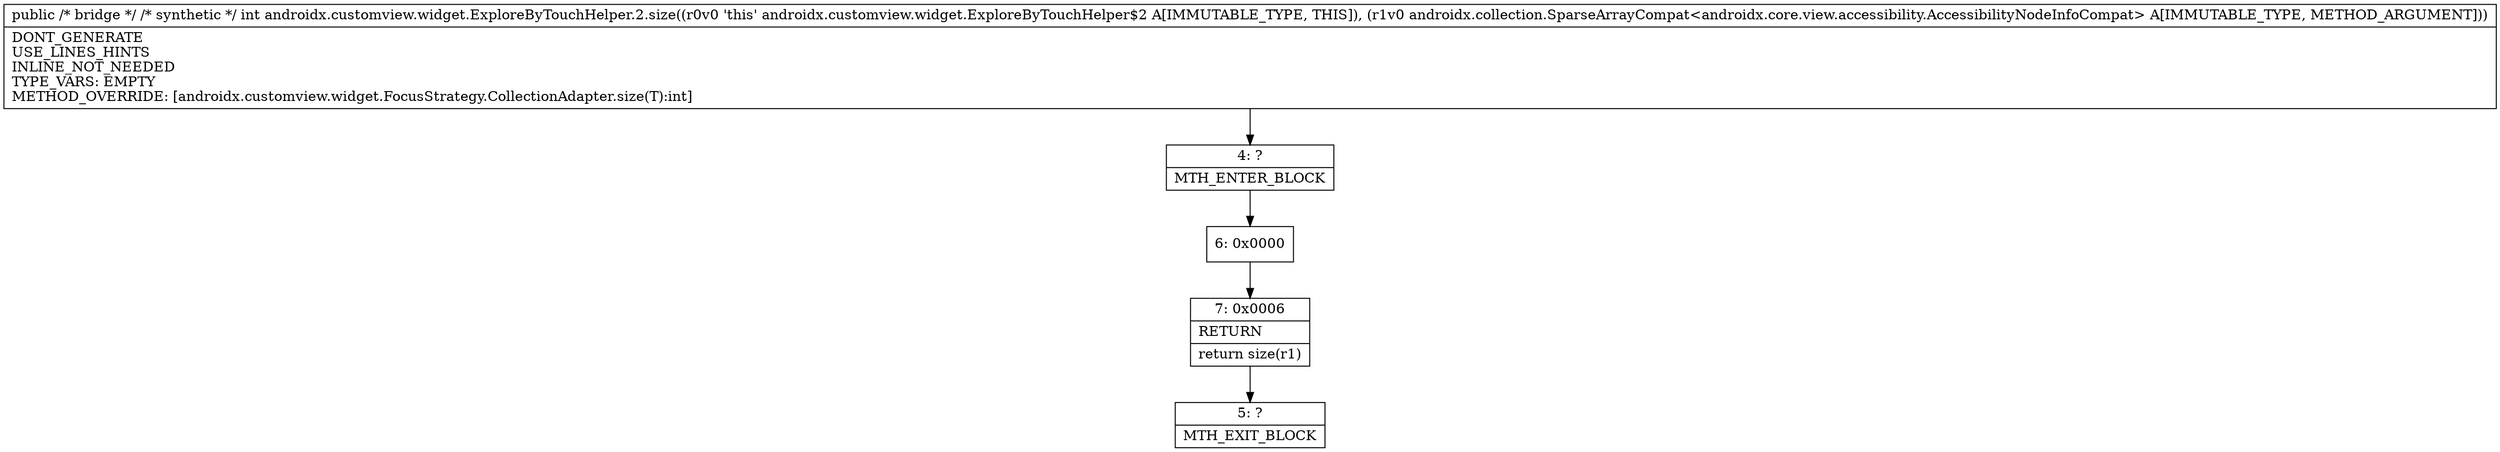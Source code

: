 digraph "CFG forandroidx.customview.widget.ExploreByTouchHelper.2.size(Ljava\/lang\/Object;)I" {
Node_4 [shape=record,label="{4\:\ ?|MTH_ENTER_BLOCK\l}"];
Node_6 [shape=record,label="{6\:\ 0x0000}"];
Node_7 [shape=record,label="{7\:\ 0x0006|RETURN\l|return size(r1)\l}"];
Node_5 [shape=record,label="{5\:\ ?|MTH_EXIT_BLOCK\l}"];
MethodNode[shape=record,label="{public \/* bridge *\/ \/* synthetic *\/ int androidx.customview.widget.ExploreByTouchHelper.2.size((r0v0 'this' androidx.customview.widget.ExploreByTouchHelper$2 A[IMMUTABLE_TYPE, THIS]), (r1v0 androidx.collection.SparseArrayCompat\<androidx.core.view.accessibility.AccessibilityNodeInfoCompat\> A[IMMUTABLE_TYPE, METHOD_ARGUMENT]))  | DONT_GENERATE\lUSE_LINES_HINTS\lINLINE_NOT_NEEDED\lTYPE_VARS: EMPTY\lMETHOD_OVERRIDE: [androidx.customview.widget.FocusStrategy.CollectionAdapter.size(T):int]\l}"];
MethodNode -> Node_4;Node_4 -> Node_6;
Node_6 -> Node_7;
Node_7 -> Node_5;
}

